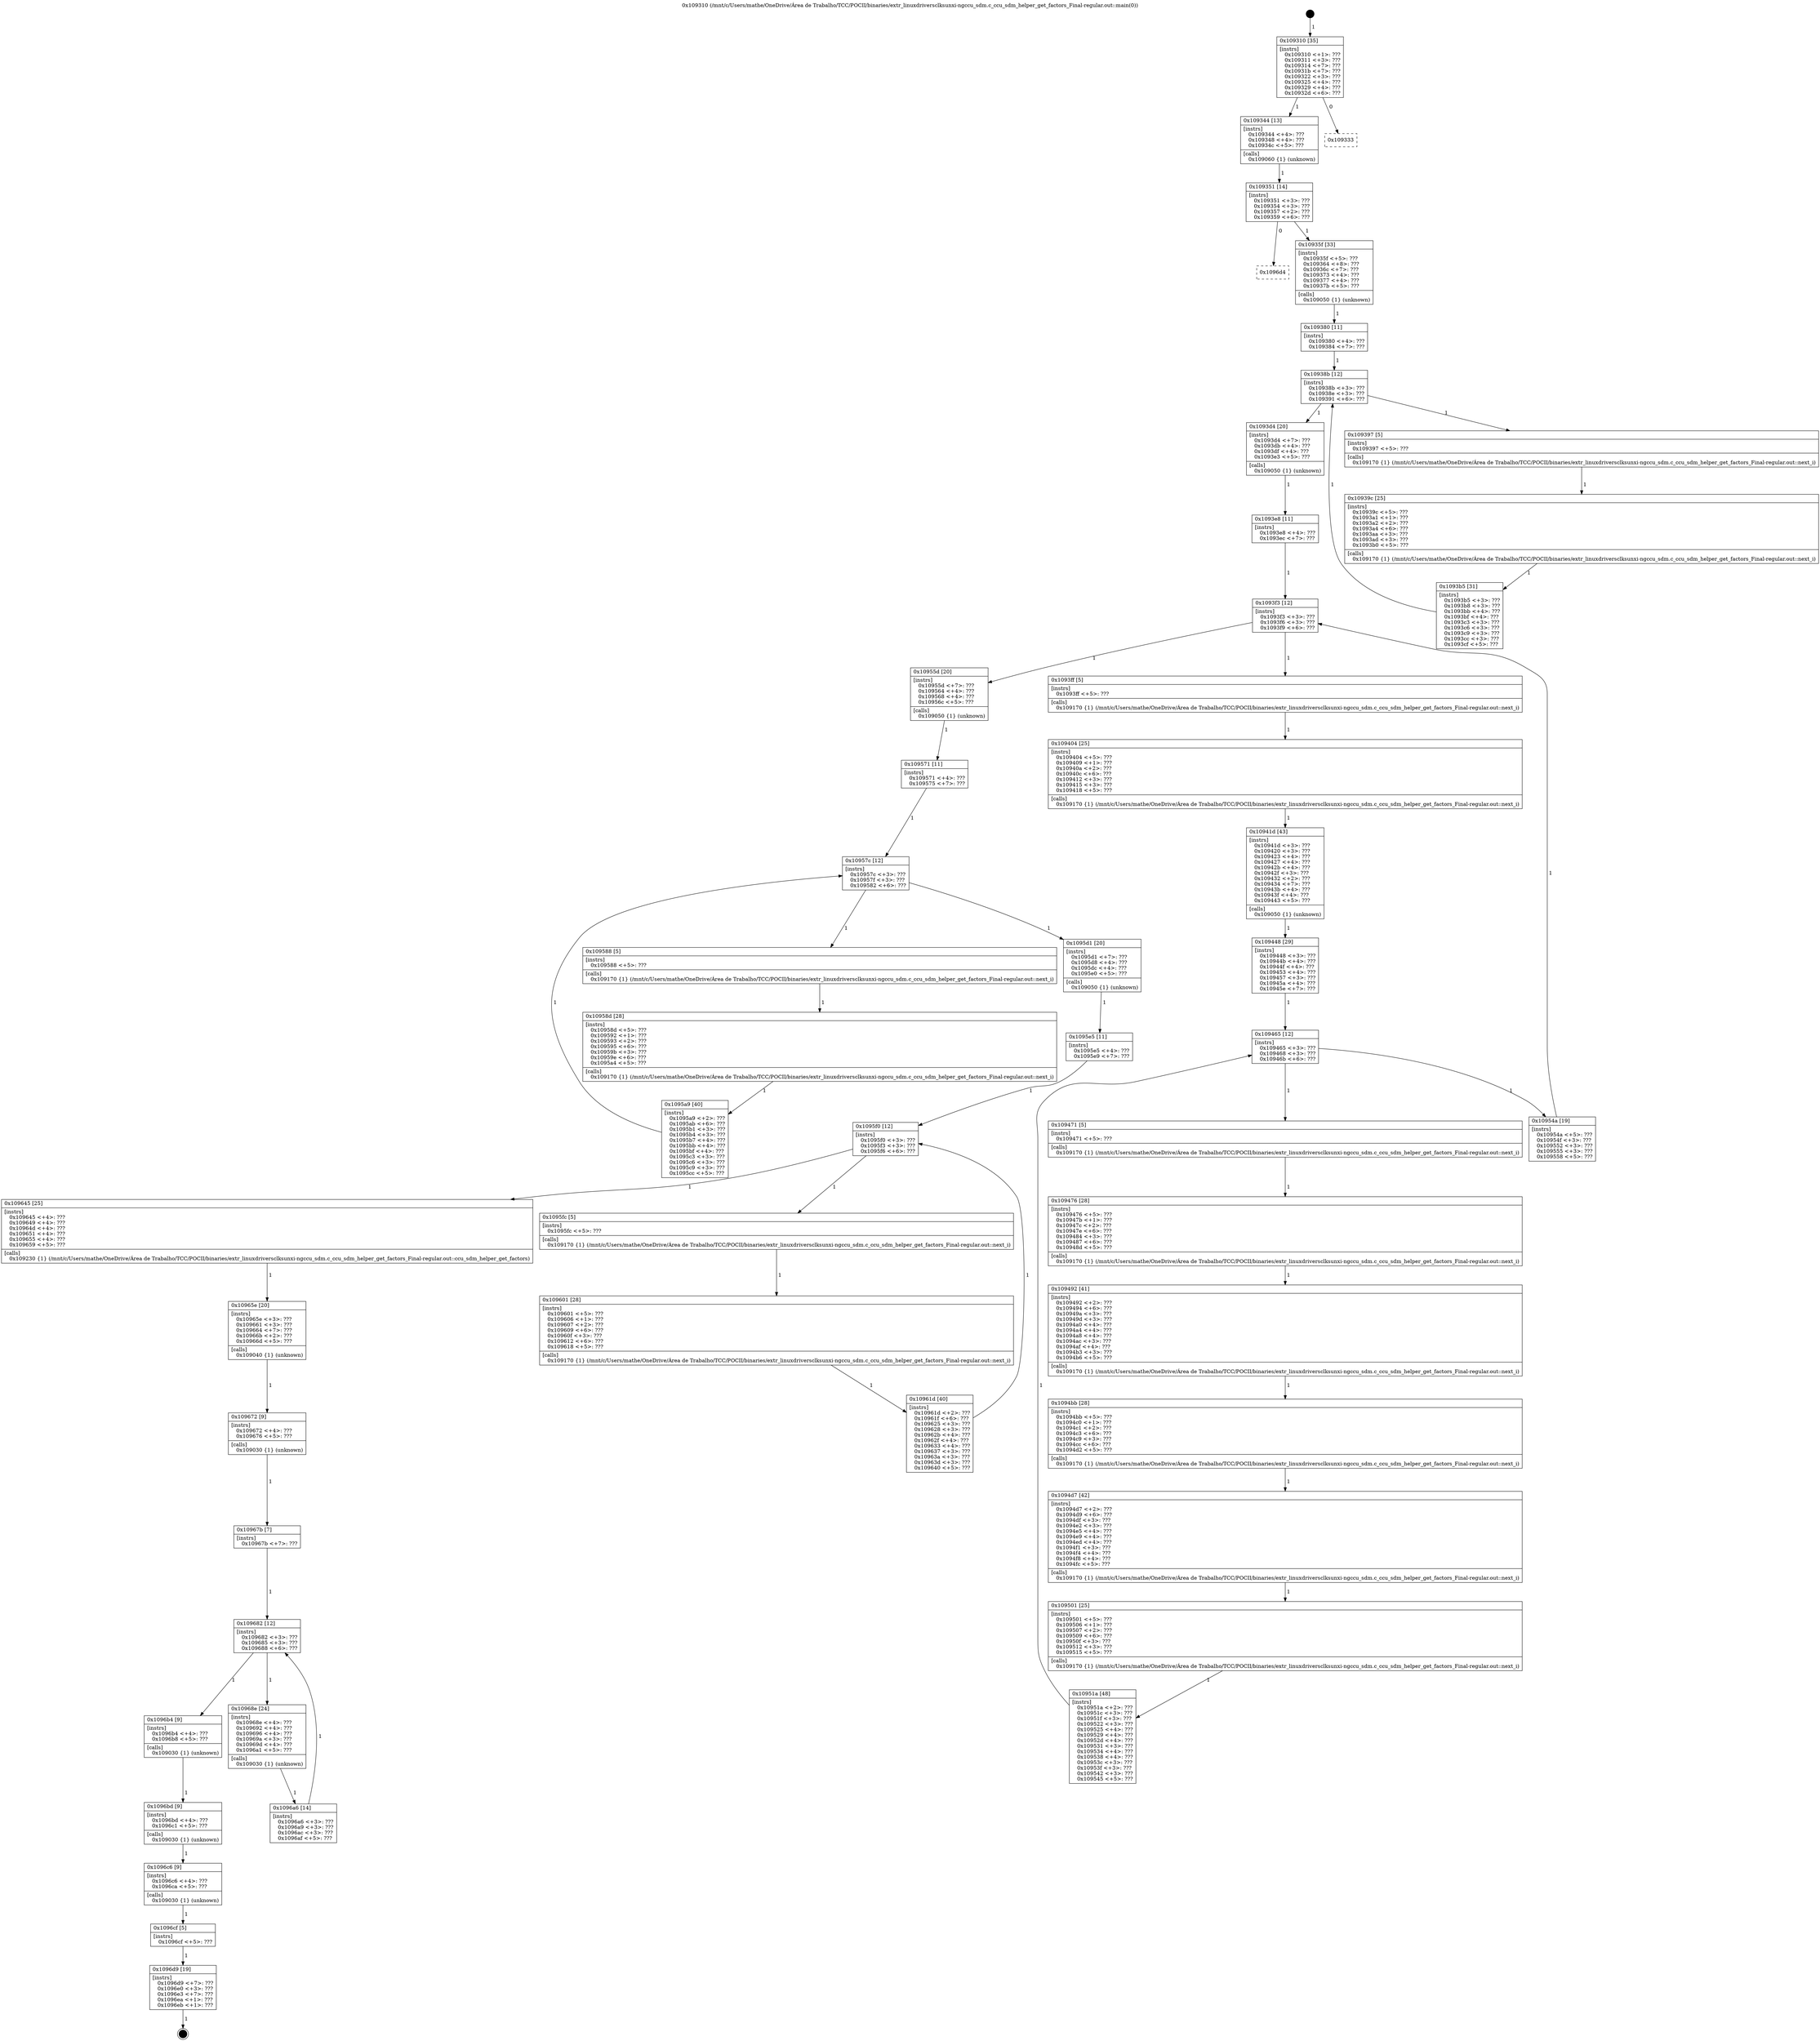 digraph "0x109310" {
  label = "0x109310 (/mnt/c/Users/mathe/OneDrive/Área de Trabalho/TCC/POCII/binaries/extr_linuxdriversclksunxi-ngccu_sdm.c_ccu_sdm_helper_get_factors_Final-regular.out::main(0))"
  labelloc = "t"
  node[shape=record]

  Entry [label="",width=0.3,height=0.3,shape=circle,fillcolor=black,style=filled]
  "0x109310" [label="{
     0x109310 [35]\l
     | [instrs]\l
     &nbsp;&nbsp;0x109310 \<+1\>: ???\l
     &nbsp;&nbsp;0x109311 \<+3\>: ???\l
     &nbsp;&nbsp;0x109314 \<+7\>: ???\l
     &nbsp;&nbsp;0x10931b \<+7\>: ???\l
     &nbsp;&nbsp;0x109322 \<+3\>: ???\l
     &nbsp;&nbsp;0x109325 \<+4\>: ???\l
     &nbsp;&nbsp;0x109329 \<+4\>: ???\l
     &nbsp;&nbsp;0x10932d \<+6\>: ???\l
  }"]
  "0x109344" [label="{
     0x109344 [13]\l
     | [instrs]\l
     &nbsp;&nbsp;0x109344 \<+4\>: ???\l
     &nbsp;&nbsp;0x109348 \<+4\>: ???\l
     &nbsp;&nbsp;0x10934c \<+5\>: ???\l
     | [calls]\l
     &nbsp;&nbsp;0x109060 \{1\} (unknown)\l
  }"]
  "0x109333" [label="{
     0x109333\l
  }", style=dashed]
  "0x109351" [label="{
     0x109351 [14]\l
     | [instrs]\l
     &nbsp;&nbsp;0x109351 \<+3\>: ???\l
     &nbsp;&nbsp;0x109354 \<+3\>: ???\l
     &nbsp;&nbsp;0x109357 \<+2\>: ???\l
     &nbsp;&nbsp;0x109359 \<+6\>: ???\l
  }"]
  "0x1096d4" [label="{
     0x1096d4\l
  }", style=dashed]
  "0x10935f" [label="{
     0x10935f [33]\l
     | [instrs]\l
     &nbsp;&nbsp;0x10935f \<+5\>: ???\l
     &nbsp;&nbsp;0x109364 \<+8\>: ???\l
     &nbsp;&nbsp;0x10936c \<+7\>: ???\l
     &nbsp;&nbsp;0x109373 \<+4\>: ???\l
     &nbsp;&nbsp;0x109377 \<+4\>: ???\l
     &nbsp;&nbsp;0x10937b \<+5\>: ???\l
     | [calls]\l
     &nbsp;&nbsp;0x109050 \{1\} (unknown)\l
  }"]
  Exit [label="",width=0.3,height=0.3,shape=circle,fillcolor=black,style=filled,peripheries=2]
  "0x10938b" [label="{
     0x10938b [12]\l
     | [instrs]\l
     &nbsp;&nbsp;0x10938b \<+3\>: ???\l
     &nbsp;&nbsp;0x10938e \<+3\>: ???\l
     &nbsp;&nbsp;0x109391 \<+6\>: ???\l
  }"]
  "0x1093d4" [label="{
     0x1093d4 [20]\l
     | [instrs]\l
     &nbsp;&nbsp;0x1093d4 \<+7\>: ???\l
     &nbsp;&nbsp;0x1093db \<+4\>: ???\l
     &nbsp;&nbsp;0x1093df \<+4\>: ???\l
     &nbsp;&nbsp;0x1093e3 \<+5\>: ???\l
     | [calls]\l
     &nbsp;&nbsp;0x109050 \{1\} (unknown)\l
  }"]
  "0x109397" [label="{
     0x109397 [5]\l
     | [instrs]\l
     &nbsp;&nbsp;0x109397 \<+5\>: ???\l
     | [calls]\l
     &nbsp;&nbsp;0x109170 \{1\} (/mnt/c/Users/mathe/OneDrive/Área de Trabalho/TCC/POCII/binaries/extr_linuxdriversclksunxi-ngccu_sdm.c_ccu_sdm_helper_get_factors_Final-regular.out::next_i)\l
  }"]
  "0x10939c" [label="{
     0x10939c [25]\l
     | [instrs]\l
     &nbsp;&nbsp;0x10939c \<+5\>: ???\l
     &nbsp;&nbsp;0x1093a1 \<+1\>: ???\l
     &nbsp;&nbsp;0x1093a2 \<+2\>: ???\l
     &nbsp;&nbsp;0x1093a4 \<+6\>: ???\l
     &nbsp;&nbsp;0x1093aa \<+3\>: ???\l
     &nbsp;&nbsp;0x1093ad \<+3\>: ???\l
     &nbsp;&nbsp;0x1093b0 \<+5\>: ???\l
     | [calls]\l
     &nbsp;&nbsp;0x109170 \{1\} (/mnt/c/Users/mathe/OneDrive/Área de Trabalho/TCC/POCII/binaries/extr_linuxdriversclksunxi-ngccu_sdm.c_ccu_sdm_helper_get_factors_Final-regular.out::next_i)\l
  }"]
  "0x1093b5" [label="{
     0x1093b5 [31]\l
     | [instrs]\l
     &nbsp;&nbsp;0x1093b5 \<+3\>: ???\l
     &nbsp;&nbsp;0x1093b8 \<+3\>: ???\l
     &nbsp;&nbsp;0x1093bb \<+4\>: ???\l
     &nbsp;&nbsp;0x1093bf \<+4\>: ???\l
     &nbsp;&nbsp;0x1093c3 \<+3\>: ???\l
     &nbsp;&nbsp;0x1093c6 \<+3\>: ???\l
     &nbsp;&nbsp;0x1093c9 \<+3\>: ???\l
     &nbsp;&nbsp;0x1093cc \<+3\>: ???\l
     &nbsp;&nbsp;0x1093cf \<+5\>: ???\l
  }"]
  "0x109380" [label="{
     0x109380 [11]\l
     | [instrs]\l
     &nbsp;&nbsp;0x109380 \<+4\>: ???\l
     &nbsp;&nbsp;0x109384 \<+7\>: ???\l
  }"]
  "0x1093f3" [label="{
     0x1093f3 [12]\l
     | [instrs]\l
     &nbsp;&nbsp;0x1093f3 \<+3\>: ???\l
     &nbsp;&nbsp;0x1093f6 \<+3\>: ???\l
     &nbsp;&nbsp;0x1093f9 \<+6\>: ???\l
  }"]
  "0x10955d" [label="{
     0x10955d [20]\l
     | [instrs]\l
     &nbsp;&nbsp;0x10955d \<+7\>: ???\l
     &nbsp;&nbsp;0x109564 \<+4\>: ???\l
     &nbsp;&nbsp;0x109568 \<+4\>: ???\l
     &nbsp;&nbsp;0x10956c \<+5\>: ???\l
     | [calls]\l
     &nbsp;&nbsp;0x109050 \{1\} (unknown)\l
  }"]
  "0x1093ff" [label="{
     0x1093ff [5]\l
     | [instrs]\l
     &nbsp;&nbsp;0x1093ff \<+5\>: ???\l
     | [calls]\l
     &nbsp;&nbsp;0x109170 \{1\} (/mnt/c/Users/mathe/OneDrive/Área de Trabalho/TCC/POCII/binaries/extr_linuxdriversclksunxi-ngccu_sdm.c_ccu_sdm_helper_get_factors_Final-regular.out::next_i)\l
  }"]
  "0x109404" [label="{
     0x109404 [25]\l
     | [instrs]\l
     &nbsp;&nbsp;0x109404 \<+5\>: ???\l
     &nbsp;&nbsp;0x109409 \<+1\>: ???\l
     &nbsp;&nbsp;0x10940a \<+2\>: ???\l
     &nbsp;&nbsp;0x10940c \<+6\>: ???\l
     &nbsp;&nbsp;0x109412 \<+3\>: ???\l
     &nbsp;&nbsp;0x109415 \<+3\>: ???\l
     &nbsp;&nbsp;0x109418 \<+5\>: ???\l
     | [calls]\l
     &nbsp;&nbsp;0x109170 \{1\} (/mnt/c/Users/mathe/OneDrive/Área de Trabalho/TCC/POCII/binaries/extr_linuxdriversclksunxi-ngccu_sdm.c_ccu_sdm_helper_get_factors_Final-regular.out::next_i)\l
  }"]
  "0x10941d" [label="{
     0x10941d [43]\l
     | [instrs]\l
     &nbsp;&nbsp;0x10941d \<+3\>: ???\l
     &nbsp;&nbsp;0x109420 \<+3\>: ???\l
     &nbsp;&nbsp;0x109423 \<+4\>: ???\l
     &nbsp;&nbsp;0x109427 \<+4\>: ???\l
     &nbsp;&nbsp;0x10942b \<+4\>: ???\l
     &nbsp;&nbsp;0x10942f \<+3\>: ???\l
     &nbsp;&nbsp;0x109432 \<+2\>: ???\l
     &nbsp;&nbsp;0x109434 \<+7\>: ???\l
     &nbsp;&nbsp;0x10943b \<+4\>: ???\l
     &nbsp;&nbsp;0x10943f \<+4\>: ???\l
     &nbsp;&nbsp;0x109443 \<+5\>: ???\l
     | [calls]\l
     &nbsp;&nbsp;0x109050 \{1\} (unknown)\l
  }"]
  "0x109465" [label="{
     0x109465 [12]\l
     | [instrs]\l
     &nbsp;&nbsp;0x109465 \<+3\>: ???\l
     &nbsp;&nbsp;0x109468 \<+3\>: ???\l
     &nbsp;&nbsp;0x10946b \<+6\>: ???\l
  }"]
  "0x10954a" [label="{
     0x10954a [19]\l
     | [instrs]\l
     &nbsp;&nbsp;0x10954a \<+5\>: ???\l
     &nbsp;&nbsp;0x10954f \<+3\>: ???\l
     &nbsp;&nbsp;0x109552 \<+3\>: ???\l
     &nbsp;&nbsp;0x109555 \<+3\>: ???\l
     &nbsp;&nbsp;0x109558 \<+5\>: ???\l
  }"]
  "0x109471" [label="{
     0x109471 [5]\l
     | [instrs]\l
     &nbsp;&nbsp;0x109471 \<+5\>: ???\l
     | [calls]\l
     &nbsp;&nbsp;0x109170 \{1\} (/mnt/c/Users/mathe/OneDrive/Área de Trabalho/TCC/POCII/binaries/extr_linuxdriversclksunxi-ngccu_sdm.c_ccu_sdm_helper_get_factors_Final-regular.out::next_i)\l
  }"]
  "0x109476" [label="{
     0x109476 [28]\l
     | [instrs]\l
     &nbsp;&nbsp;0x109476 \<+5\>: ???\l
     &nbsp;&nbsp;0x10947b \<+1\>: ???\l
     &nbsp;&nbsp;0x10947c \<+2\>: ???\l
     &nbsp;&nbsp;0x10947e \<+6\>: ???\l
     &nbsp;&nbsp;0x109484 \<+3\>: ???\l
     &nbsp;&nbsp;0x109487 \<+6\>: ???\l
     &nbsp;&nbsp;0x10948d \<+5\>: ???\l
     | [calls]\l
     &nbsp;&nbsp;0x109170 \{1\} (/mnt/c/Users/mathe/OneDrive/Área de Trabalho/TCC/POCII/binaries/extr_linuxdriversclksunxi-ngccu_sdm.c_ccu_sdm_helper_get_factors_Final-regular.out::next_i)\l
  }"]
  "0x109492" [label="{
     0x109492 [41]\l
     | [instrs]\l
     &nbsp;&nbsp;0x109492 \<+2\>: ???\l
     &nbsp;&nbsp;0x109494 \<+6\>: ???\l
     &nbsp;&nbsp;0x10949a \<+3\>: ???\l
     &nbsp;&nbsp;0x10949d \<+3\>: ???\l
     &nbsp;&nbsp;0x1094a0 \<+4\>: ???\l
     &nbsp;&nbsp;0x1094a4 \<+4\>: ???\l
     &nbsp;&nbsp;0x1094a8 \<+4\>: ???\l
     &nbsp;&nbsp;0x1094ac \<+3\>: ???\l
     &nbsp;&nbsp;0x1094af \<+4\>: ???\l
     &nbsp;&nbsp;0x1094b3 \<+3\>: ???\l
     &nbsp;&nbsp;0x1094b6 \<+5\>: ???\l
     | [calls]\l
     &nbsp;&nbsp;0x109170 \{1\} (/mnt/c/Users/mathe/OneDrive/Área de Trabalho/TCC/POCII/binaries/extr_linuxdriversclksunxi-ngccu_sdm.c_ccu_sdm_helper_get_factors_Final-regular.out::next_i)\l
  }"]
  "0x1094bb" [label="{
     0x1094bb [28]\l
     | [instrs]\l
     &nbsp;&nbsp;0x1094bb \<+5\>: ???\l
     &nbsp;&nbsp;0x1094c0 \<+1\>: ???\l
     &nbsp;&nbsp;0x1094c1 \<+2\>: ???\l
     &nbsp;&nbsp;0x1094c3 \<+6\>: ???\l
     &nbsp;&nbsp;0x1094c9 \<+3\>: ???\l
     &nbsp;&nbsp;0x1094cc \<+6\>: ???\l
     &nbsp;&nbsp;0x1094d2 \<+5\>: ???\l
     | [calls]\l
     &nbsp;&nbsp;0x109170 \{1\} (/mnt/c/Users/mathe/OneDrive/Área de Trabalho/TCC/POCII/binaries/extr_linuxdriversclksunxi-ngccu_sdm.c_ccu_sdm_helper_get_factors_Final-regular.out::next_i)\l
  }"]
  "0x1094d7" [label="{
     0x1094d7 [42]\l
     | [instrs]\l
     &nbsp;&nbsp;0x1094d7 \<+2\>: ???\l
     &nbsp;&nbsp;0x1094d9 \<+6\>: ???\l
     &nbsp;&nbsp;0x1094df \<+3\>: ???\l
     &nbsp;&nbsp;0x1094e2 \<+3\>: ???\l
     &nbsp;&nbsp;0x1094e5 \<+4\>: ???\l
     &nbsp;&nbsp;0x1094e9 \<+4\>: ???\l
     &nbsp;&nbsp;0x1094ed \<+4\>: ???\l
     &nbsp;&nbsp;0x1094f1 \<+3\>: ???\l
     &nbsp;&nbsp;0x1094f4 \<+4\>: ???\l
     &nbsp;&nbsp;0x1094f8 \<+4\>: ???\l
     &nbsp;&nbsp;0x1094fc \<+5\>: ???\l
     | [calls]\l
     &nbsp;&nbsp;0x109170 \{1\} (/mnt/c/Users/mathe/OneDrive/Área de Trabalho/TCC/POCII/binaries/extr_linuxdriversclksunxi-ngccu_sdm.c_ccu_sdm_helper_get_factors_Final-regular.out::next_i)\l
  }"]
  "0x109501" [label="{
     0x109501 [25]\l
     | [instrs]\l
     &nbsp;&nbsp;0x109501 \<+5\>: ???\l
     &nbsp;&nbsp;0x109506 \<+1\>: ???\l
     &nbsp;&nbsp;0x109507 \<+2\>: ???\l
     &nbsp;&nbsp;0x109509 \<+6\>: ???\l
     &nbsp;&nbsp;0x10950f \<+3\>: ???\l
     &nbsp;&nbsp;0x109512 \<+3\>: ???\l
     &nbsp;&nbsp;0x109515 \<+5\>: ???\l
     | [calls]\l
     &nbsp;&nbsp;0x109170 \{1\} (/mnt/c/Users/mathe/OneDrive/Área de Trabalho/TCC/POCII/binaries/extr_linuxdriversclksunxi-ngccu_sdm.c_ccu_sdm_helper_get_factors_Final-regular.out::next_i)\l
  }"]
  "0x10951a" [label="{
     0x10951a [48]\l
     | [instrs]\l
     &nbsp;&nbsp;0x10951a \<+2\>: ???\l
     &nbsp;&nbsp;0x10951c \<+3\>: ???\l
     &nbsp;&nbsp;0x10951f \<+3\>: ???\l
     &nbsp;&nbsp;0x109522 \<+3\>: ???\l
     &nbsp;&nbsp;0x109525 \<+4\>: ???\l
     &nbsp;&nbsp;0x109529 \<+4\>: ???\l
     &nbsp;&nbsp;0x10952d \<+4\>: ???\l
     &nbsp;&nbsp;0x109531 \<+3\>: ???\l
     &nbsp;&nbsp;0x109534 \<+4\>: ???\l
     &nbsp;&nbsp;0x109538 \<+4\>: ???\l
     &nbsp;&nbsp;0x10953c \<+3\>: ???\l
     &nbsp;&nbsp;0x10953f \<+3\>: ???\l
     &nbsp;&nbsp;0x109542 \<+3\>: ???\l
     &nbsp;&nbsp;0x109545 \<+5\>: ???\l
  }"]
  "0x109448" [label="{
     0x109448 [29]\l
     | [instrs]\l
     &nbsp;&nbsp;0x109448 \<+3\>: ???\l
     &nbsp;&nbsp;0x10944b \<+4\>: ???\l
     &nbsp;&nbsp;0x10944f \<+4\>: ???\l
     &nbsp;&nbsp;0x109453 \<+4\>: ???\l
     &nbsp;&nbsp;0x109457 \<+3\>: ???\l
     &nbsp;&nbsp;0x10945a \<+4\>: ???\l
     &nbsp;&nbsp;0x10945e \<+7\>: ???\l
  }"]
  "0x1096d9" [label="{
     0x1096d9 [19]\l
     | [instrs]\l
     &nbsp;&nbsp;0x1096d9 \<+7\>: ???\l
     &nbsp;&nbsp;0x1096e0 \<+3\>: ???\l
     &nbsp;&nbsp;0x1096e3 \<+7\>: ???\l
     &nbsp;&nbsp;0x1096ea \<+1\>: ???\l
     &nbsp;&nbsp;0x1096eb \<+1\>: ???\l
  }"]
  "0x1093e8" [label="{
     0x1093e8 [11]\l
     | [instrs]\l
     &nbsp;&nbsp;0x1093e8 \<+4\>: ???\l
     &nbsp;&nbsp;0x1093ec \<+7\>: ???\l
  }"]
  "0x10957c" [label="{
     0x10957c [12]\l
     | [instrs]\l
     &nbsp;&nbsp;0x10957c \<+3\>: ???\l
     &nbsp;&nbsp;0x10957f \<+3\>: ???\l
     &nbsp;&nbsp;0x109582 \<+6\>: ???\l
  }"]
  "0x1095d1" [label="{
     0x1095d1 [20]\l
     | [instrs]\l
     &nbsp;&nbsp;0x1095d1 \<+7\>: ???\l
     &nbsp;&nbsp;0x1095d8 \<+4\>: ???\l
     &nbsp;&nbsp;0x1095dc \<+4\>: ???\l
     &nbsp;&nbsp;0x1095e0 \<+5\>: ???\l
     | [calls]\l
     &nbsp;&nbsp;0x109050 \{1\} (unknown)\l
  }"]
  "0x109588" [label="{
     0x109588 [5]\l
     | [instrs]\l
     &nbsp;&nbsp;0x109588 \<+5\>: ???\l
     | [calls]\l
     &nbsp;&nbsp;0x109170 \{1\} (/mnt/c/Users/mathe/OneDrive/Área de Trabalho/TCC/POCII/binaries/extr_linuxdriversclksunxi-ngccu_sdm.c_ccu_sdm_helper_get_factors_Final-regular.out::next_i)\l
  }"]
  "0x10958d" [label="{
     0x10958d [28]\l
     | [instrs]\l
     &nbsp;&nbsp;0x10958d \<+5\>: ???\l
     &nbsp;&nbsp;0x109592 \<+1\>: ???\l
     &nbsp;&nbsp;0x109593 \<+2\>: ???\l
     &nbsp;&nbsp;0x109595 \<+6\>: ???\l
     &nbsp;&nbsp;0x10959b \<+3\>: ???\l
     &nbsp;&nbsp;0x10959e \<+6\>: ???\l
     &nbsp;&nbsp;0x1095a4 \<+5\>: ???\l
     | [calls]\l
     &nbsp;&nbsp;0x109170 \{1\} (/mnt/c/Users/mathe/OneDrive/Área de Trabalho/TCC/POCII/binaries/extr_linuxdriversclksunxi-ngccu_sdm.c_ccu_sdm_helper_get_factors_Final-regular.out::next_i)\l
  }"]
  "0x1095a9" [label="{
     0x1095a9 [40]\l
     | [instrs]\l
     &nbsp;&nbsp;0x1095a9 \<+2\>: ???\l
     &nbsp;&nbsp;0x1095ab \<+6\>: ???\l
     &nbsp;&nbsp;0x1095b1 \<+3\>: ???\l
     &nbsp;&nbsp;0x1095b4 \<+3\>: ???\l
     &nbsp;&nbsp;0x1095b7 \<+4\>: ???\l
     &nbsp;&nbsp;0x1095bb \<+4\>: ???\l
     &nbsp;&nbsp;0x1095bf \<+4\>: ???\l
     &nbsp;&nbsp;0x1095c3 \<+3\>: ???\l
     &nbsp;&nbsp;0x1095c6 \<+3\>: ???\l
     &nbsp;&nbsp;0x1095c9 \<+3\>: ???\l
     &nbsp;&nbsp;0x1095cc \<+5\>: ???\l
  }"]
  "0x109571" [label="{
     0x109571 [11]\l
     | [instrs]\l
     &nbsp;&nbsp;0x109571 \<+4\>: ???\l
     &nbsp;&nbsp;0x109575 \<+7\>: ???\l
  }"]
  "0x1095f0" [label="{
     0x1095f0 [12]\l
     | [instrs]\l
     &nbsp;&nbsp;0x1095f0 \<+3\>: ???\l
     &nbsp;&nbsp;0x1095f3 \<+3\>: ???\l
     &nbsp;&nbsp;0x1095f6 \<+6\>: ???\l
  }"]
  "0x109645" [label="{
     0x109645 [25]\l
     | [instrs]\l
     &nbsp;&nbsp;0x109645 \<+4\>: ???\l
     &nbsp;&nbsp;0x109649 \<+4\>: ???\l
     &nbsp;&nbsp;0x10964d \<+4\>: ???\l
     &nbsp;&nbsp;0x109651 \<+4\>: ???\l
     &nbsp;&nbsp;0x109655 \<+4\>: ???\l
     &nbsp;&nbsp;0x109659 \<+5\>: ???\l
     | [calls]\l
     &nbsp;&nbsp;0x109230 \{1\} (/mnt/c/Users/mathe/OneDrive/Área de Trabalho/TCC/POCII/binaries/extr_linuxdriversclksunxi-ngccu_sdm.c_ccu_sdm_helper_get_factors_Final-regular.out::ccu_sdm_helper_get_factors)\l
  }"]
  "0x1095fc" [label="{
     0x1095fc [5]\l
     | [instrs]\l
     &nbsp;&nbsp;0x1095fc \<+5\>: ???\l
     | [calls]\l
     &nbsp;&nbsp;0x109170 \{1\} (/mnt/c/Users/mathe/OneDrive/Área de Trabalho/TCC/POCII/binaries/extr_linuxdriversclksunxi-ngccu_sdm.c_ccu_sdm_helper_get_factors_Final-regular.out::next_i)\l
  }"]
  "0x109601" [label="{
     0x109601 [28]\l
     | [instrs]\l
     &nbsp;&nbsp;0x109601 \<+5\>: ???\l
     &nbsp;&nbsp;0x109606 \<+1\>: ???\l
     &nbsp;&nbsp;0x109607 \<+2\>: ???\l
     &nbsp;&nbsp;0x109609 \<+6\>: ???\l
     &nbsp;&nbsp;0x10960f \<+3\>: ???\l
     &nbsp;&nbsp;0x109612 \<+6\>: ???\l
     &nbsp;&nbsp;0x109618 \<+5\>: ???\l
     | [calls]\l
     &nbsp;&nbsp;0x109170 \{1\} (/mnt/c/Users/mathe/OneDrive/Área de Trabalho/TCC/POCII/binaries/extr_linuxdriversclksunxi-ngccu_sdm.c_ccu_sdm_helper_get_factors_Final-regular.out::next_i)\l
  }"]
  "0x10961d" [label="{
     0x10961d [40]\l
     | [instrs]\l
     &nbsp;&nbsp;0x10961d \<+2\>: ???\l
     &nbsp;&nbsp;0x10961f \<+6\>: ???\l
     &nbsp;&nbsp;0x109625 \<+3\>: ???\l
     &nbsp;&nbsp;0x109628 \<+3\>: ???\l
     &nbsp;&nbsp;0x10962b \<+4\>: ???\l
     &nbsp;&nbsp;0x10962f \<+4\>: ???\l
     &nbsp;&nbsp;0x109633 \<+4\>: ???\l
     &nbsp;&nbsp;0x109637 \<+3\>: ???\l
     &nbsp;&nbsp;0x10963a \<+3\>: ???\l
     &nbsp;&nbsp;0x10963d \<+3\>: ???\l
     &nbsp;&nbsp;0x109640 \<+5\>: ???\l
  }"]
  "0x1095e5" [label="{
     0x1095e5 [11]\l
     | [instrs]\l
     &nbsp;&nbsp;0x1095e5 \<+4\>: ???\l
     &nbsp;&nbsp;0x1095e9 \<+7\>: ???\l
  }"]
  "0x10965e" [label="{
     0x10965e [20]\l
     | [instrs]\l
     &nbsp;&nbsp;0x10965e \<+3\>: ???\l
     &nbsp;&nbsp;0x109661 \<+3\>: ???\l
     &nbsp;&nbsp;0x109664 \<+7\>: ???\l
     &nbsp;&nbsp;0x10966b \<+2\>: ???\l
     &nbsp;&nbsp;0x10966d \<+5\>: ???\l
     | [calls]\l
     &nbsp;&nbsp;0x109040 \{1\} (unknown)\l
  }"]
  "0x109672" [label="{
     0x109672 [9]\l
     | [instrs]\l
     &nbsp;&nbsp;0x109672 \<+4\>: ???\l
     &nbsp;&nbsp;0x109676 \<+5\>: ???\l
     | [calls]\l
     &nbsp;&nbsp;0x109030 \{1\} (unknown)\l
  }"]
  "0x109682" [label="{
     0x109682 [12]\l
     | [instrs]\l
     &nbsp;&nbsp;0x109682 \<+3\>: ???\l
     &nbsp;&nbsp;0x109685 \<+3\>: ???\l
     &nbsp;&nbsp;0x109688 \<+6\>: ???\l
  }"]
  "0x1096b4" [label="{
     0x1096b4 [9]\l
     | [instrs]\l
     &nbsp;&nbsp;0x1096b4 \<+4\>: ???\l
     &nbsp;&nbsp;0x1096b8 \<+5\>: ???\l
     | [calls]\l
     &nbsp;&nbsp;0x109030 \{1\} (unknown)\l
  }"]
  "0x10968e" [label="{
     0x10968e [24]\l
     | [instrs]\l
     &nbsp;&nbsp;0x10968e \<+4\>: ???\l
     &nbsp;&nbsp;0x109692 \<+4\>: ???\l
     &nbsp;&nbsp;0x109696 \<+4\>: ???\l
     &nbsp;&nbsp;0x10969a \<+3\>: ???\l
     &nbsp;&nbsp;0x10969d \<+4\>: ???\l
     &nbsp;&nbsp;0x1096a1 \<+5\>: ???\l
     | [calls]\l
     &nbsp;&nbsp;0x109030 \{1\} (unknown)\l
  }"]
  "0x1096a6" [label="{
     0x1096a6 [14]\l
     | [instrs]\l
     &nbsp;&nbsp;0x1096a6 \<+3\>: ???\l
     &nbsp;&nbsp;0x1096a9 \<+3\>: ???\l
     &nbsp;&nbsp;0x1096ac \<+3\>: ???\l
     &nbsp;&nbsp;0x1096af \<+5\>: ???\l
  }"]
  "0x10967b" [label="{
     0x10967b [7]\l
     | [instrs]\l
     &nbsp;&nbsp;0x10967b \<+7\>: ???\l
  }"]
  "0x1096bd" [label="{
     0x1096bd [9]\l
     | [instrs]\l
     &nbsp;&nbsp;0x1096bd \<+4\>: ???\l
     &nbsp;&nbsp;0x1096c1 \<+5\>: ???\l
     | [calls]\l
     &nbsp;&nbsp;0x109030 \{1\} (unknown)\l
  }"]
  "0x1096c6" [label="{
     0x1096c6 [9]\l
     | [instrs]\l
     &nbsp;&nbsp;0x1096c6 \<+4\>: ???\l
     &nbsp;&nbsp;0x1096ca \<+5\>: ???\l
     | [calls]\l
     &nbsp;&nbsp;0x109030 \{1\} (unknown)\l
  }"]
  "0x1096cf" [label="{
     0x1096cf [5]\l
     | [instrs]\l
     &nbsp;&nbsp;0x1096cf \<+5\>: ???\l
  }"]
  Entry -> "0x109310" [label=" 1"]
  "0x109310" -> "0x109344" [label=" 1"]
  "0x109310" -> "0x109333" [label=" 0"]
  "0x109344" -> "0x109351" [label=" 1"]
  "0x109351" -> "0x1096d4" [label=" 0"]
  "0x109351" -> "0x10935f" [label=" 1"]
  "0x1096d9" -> Exit [label=" 1"]
  "0x10935f" -> "0x109380" [label=" 1"]
  "0x10938b" -> "0x1093d4" [label=" 1"]
  "0x10938b" -> "0x109397" [label=" 1"]
  "0x109397" -> "0x10939c" [label=" 1"]
  "0x10939c" -> "0x1093b5" [label=" 1"]
  "0x109380" -> "0x10938b" [label=" 1"]
  "0x1093b5" -> "0x10938b" [label=" 1"]
  "0x1093d4" -> "0x1093e8" [label=" 1"]
  "0x1093f3" -> "0x10955d" [label=" 1"]
  "0x1093f3" -> "0x1093ff" [label=" 1"]
  "0x1093ff" -> "0x109404" [label=" 1"]
  "0x109404" -> "0x10941d" [label=" 1"]
  "0x10941d" -> "0x109448" [label=" 1"]
  "0x109465" -> "0x10954a" [label=" 1"]
  "0x109465" -> "0x109471" [label=" 1"]
  "0x109471" -> "0x109476" [label=" 1"]
  "0x109476" -> "0x109492" [label=" 1"]
  "0x109492" -> "0x1094bb" [label=" 1"]
  "0x1094bb" -> "0x1094d7" [label=" 1"]
  "0x1094d7" -> "0x109501" [label=" 1"]
  "0x109501" -> "0x10951a" [label=" 1"]
  "0x109448" -> "0x109465" [label=" 1"]
  "0x10951a" -> "0x109465" [label=" 1"]
  "0x1096cf" -> "0x1096d9" [label=" 1"]
  "0x1093e8" -> "0x1093f3" [label=" 1"]
  "0x10954a" -> "0x1093f3" [label=" 1"]
  "0x10955d" -> "0x109571" [label=" 1"]
  "0x10957c" -> "0x1095d1" [label=" 1"]
  "0x10957c" -> "0x109588" [label=" 1"]
  "0x109588" -> "0x10958d" [label=" 1"]
  "0x10958d" -> "0x1095a9" [label=" 1"]
  "0x109571" -> "0x10957c" [label=" 1"]
  "0x1095a9" -> "0x10957c" [label=" 1"]
  "0x1095d1" -> "0x1095e5" [label=" 1"]
  "0x1095f0" -> "0x109645" [label=" 1"]
  "0x1095f0" -> "0x1095fc" [label=" 1"]
  "0x1095fc" -> "0x109601" [label=" 1"]
  "0x109601" -> "0x10961d" [label=" 1"]
  "0x1095e5" -> "0x1095f0" [label=" 1"]
  "0x10961d" -> "0x1095f0" [label=" 1"]
  "0x109645" -> "0x10965e" [label=" 1"]
  "0x10965e" -> "0x109672" [label=" 1"]
  "0x109672" -> "0x10967b" [label=" 1"]
  "0x109682" -> "0x1096b4" [label=" 1"]
  "0x109682" -> "0x10968e" [label=" 1"]
  "0x10968e" -> "0x1096a6" [label=" 1"]
  "0x10967b" -> "0x109682" [label=" 1"]
  "0x1096a6" -> "0x109682" [label=" 1"]
  "0x1096b4" -> "0x1096bd" [label=" 1"]
  "0x1096bd" -> "0x1096c6" [label=" 1"]
  "0x1096c6" -> "0x1096cf" [label=" 1"]
}
